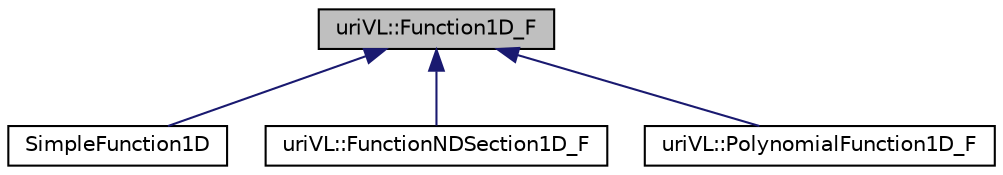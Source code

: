 digraph "uriVL::Function1D_F"
{
  edge [fontname="Helvetica",fontsize="10",labelfontname="Helvetica",labelfontsize="10"];
  node [fontname="Helvetica",fontsize="10",shape=record];
  Node1 [label="uriVL::Function1D_F",height=0.2,width=0.4,color="black", fillcolor="grey75", style="filled", fontcolor="black"];
  Node1 -> Node2 [dir="back",color="midnightblue",fontsize="10",style="solid",fontname="Helvetica"];
  Node2 [label="SimpleFunction1D",height=0.2,width=0.4,color="black", fillcolor="white", style="filled",URL="$classSimpleFunction1D.html",tooltip="Examle of a 1D function to test the optimizer with. "];
  Node1 -> Node3 [dir="back",color="midnightblue",fontsize="10",style="solid",fontname="Helvetica"];
  Node3 [label="uriVL::FunctionNDSection1D_F",height=0.2,width=0.4,color="black", fillcolor="white", style="filled",URL="$classuriVL_1_1FunctionNDSection1D__F.html",tooltip="Class defining a 1D section of an n-dimensional function. "];
  Node1 -> Node4 [dir="back",color="midnightblue",fontsize="10",style="solid",fontname="Helvetica"];
  Node4 [label="uriVL::PolynomialFunction1D_F",height=0.2,width=0.4,color="black", fillcolor="white", style="filled",URL="$classuriVL_1_1PolynomialFunction1D__F.html",tooltip="Class that implements 1-dimensional polynomial functions and their derivative. "];
}
